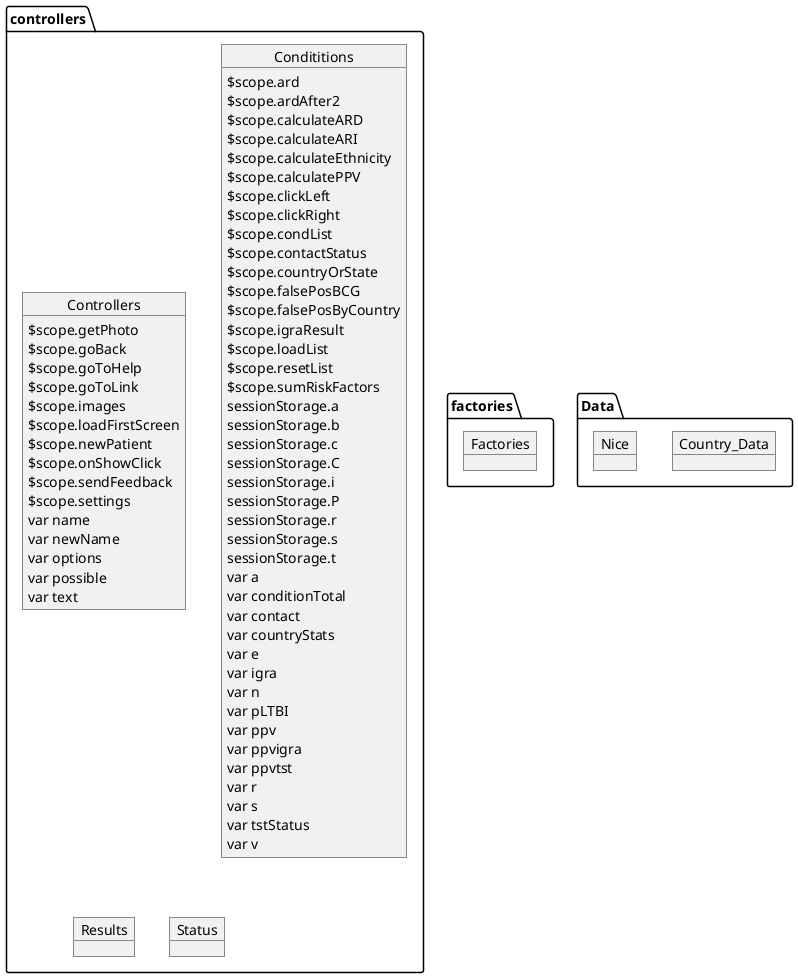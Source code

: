 @startuml
package controllers {
object Controllers {
$scope.getPhoto 
$scope.goBack 
$scope.goToHelp 
$scope.goToLink 
$scope.images 
$scope.loadFirstScreen 
$scope.newPatient 
$scope.onShowClick 
$scope.sendFeedback 
$scope.settings 
var name 
var newName 
var options 
var possible 
var text 
}
object Condititions {
$scope.ard 
$scope.ardAfter2 
$scope.calculateARD 
$scope.calculateARI 
$scope.calculateEthnicity 
$scope.calculatePPV 
$scope.clickLeft 
$scope.clickRight 
$scope.condList 
$scope.contactStatus 
$scope.countryOrState 
$scope.falsePosBCG 
$scope.falsePosByCountry 
$scope.igraResult 
$scope.loadList 
$scope.resetList 
$scope.sumRiskFactors 
sessionStorage.a
sessionStorage.b
sessionStorage.c
sessionStorage.C
sessionStorage.i
sessionStorage.P
sessionStorage.r
sessionStorage.s
sessionStorage.t
var a 
var conditionTotal 
var contact 
var countryStats 
var e 
var igra 
var n 
var pLTBI 
var ppv 
var ppvigra 
var ppvtst 
var r 
var s 
var tstStatus 
var v 
}
object Results
object Status
}

package factories {
object Factories
}

package Data {
object Country_Data
object Nice
}


@enduml
